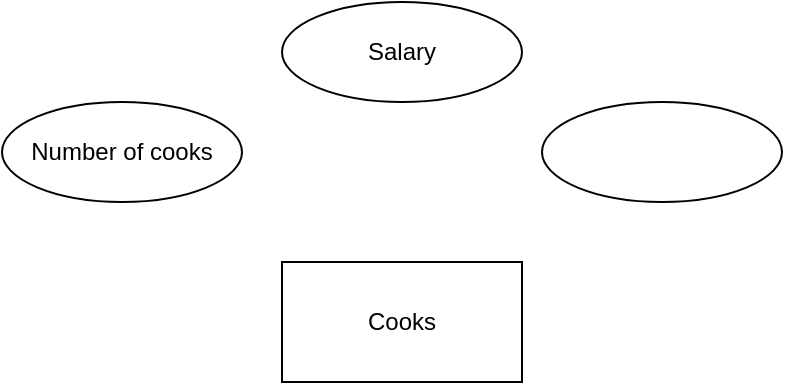 <mxfile version="13.7.1" type="github"><diagram id="BWRZsUA9r6c6Y5EOwOSH" name="Page-1"><mxGraphModel dx="869" dy="569" grid="1" gridSize="10" guides="1" tooltips="1" connect="1" arrows="1" fold="1" page="1" pageScale="1" pageWidth="827" pageHeight="1169" math="0" shadow="0"><root><mxCell id="0"/><mxCell id="1" parent="0"/><mxCell id="SCnaKvXcKl-svAVGyNmi-1" value="Cooks" style="rounded=0;whiteSpace=wrap;html=1;" vertex="1" parent="1"><mxGeometry x="140" y="180" width="120" height="60" as="geometry"/></mxCell><mxCell id="SCnaKvXcKl-svAVGyNmi-2" value="Salary" style="ellipse;whiteSpace=wrap;html=1;" vertex="1" parent="1"><mxGeometry x="140" y="50" width="120" height="50" as="geometry"/></mxCell><mxCell id="SCnaKvXcKl-svAVGyNmi-3" value="Number of cooks" style="ellipse;whiteSpace=wrap;html=1;" vertex="1" parent="1"><mxGeometry y="100" width="120" height="50" as="geometry"/></mxCell><mxCell id="SCnaKvXcKl-svAVGyNmi-4" value="" style="ellipse;whiteSpace=wrap;html=1;" vertex="1" parent="1"><mxGeometry x="270" y="100" width="120" height="50" as="geometry"/></mxCell></root></mxGraphModel></diagram></mxfile>